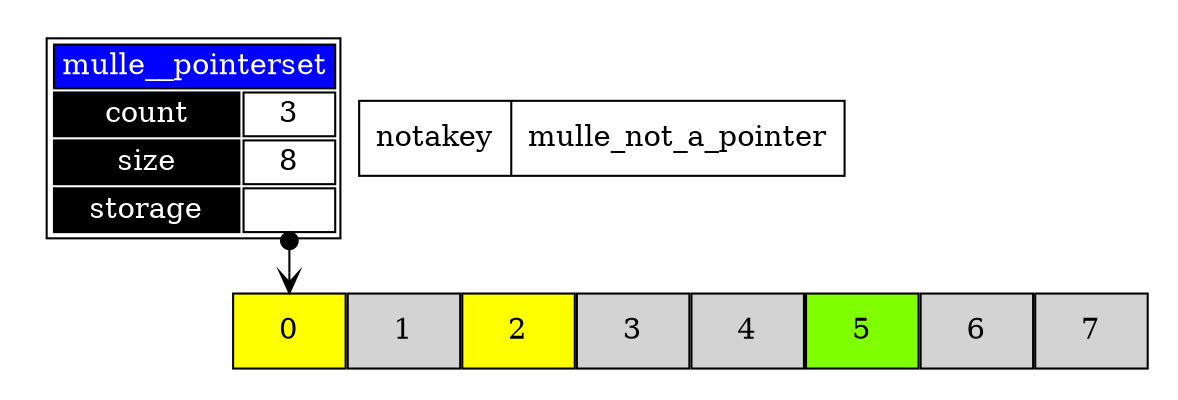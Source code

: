 digraph {

   graph [ pad="0.2", ranksep="0.3", nodesep="0.0"];

   subgraph allocator {
      rank = same;
      rankdir=LR;

      "mulle__pointerset" [ label=<<TABLE BORDER="1">
         <TR BORDER="0"><TD BGCOLOR="blue" COLSPAN="2"><FONT COLOR="white">mulle__pointerset</FONT></TD></TR>
         <TR BORDER="0"><TD BGCOLOR="black"><FONT COLOR="white">count</FONT></TD><TD>3</TD></TR>
         <TR BORDER="0"><TD BGCOLOR="black"><FONT COLOR="white">size</FONT></TD><TD>8</TD></TR>
         <TR BORDER="0"><TD BGCOLOR="black"><FONT COLOR="white">storage</FONT></TD><TD PORT="pointers"></TD></TR>
         </TABLE>>, shape="none" ];


      "global" [ label="notakey | mulle_not_a_pointer", fillcolor="lightgray", shape="record" ]
   }

   subgraph array {
      node [shape=record, style="filled", fontcolor=black, fontsize=14, fixedsize=true];
      rank = same;
      rankdir=LR;

      k_a [ label="0", fillcolor="yellow"];
      k_b [ label="1", fillcolor="lightgray"];
      k_c [ label="2", fillcolor="yellow"];
      k_d [ label="3", fillcolor="lightgray"];
      k_e [ label="4", fillcolor="lightgray"];
      k_f [ label="5", fillcolor="chartreuse"];
      k_g [ label="6", fillcolor="lightgray"];
      k_h [ label="7", fillcolor="lightgray"];
   }

   // center doesn't work :(
   "mulle__pointerset":"pointers":"c"  -> "k_a" [ arrowtail="dot", arrowhead="vee", dir="both" ]
}
